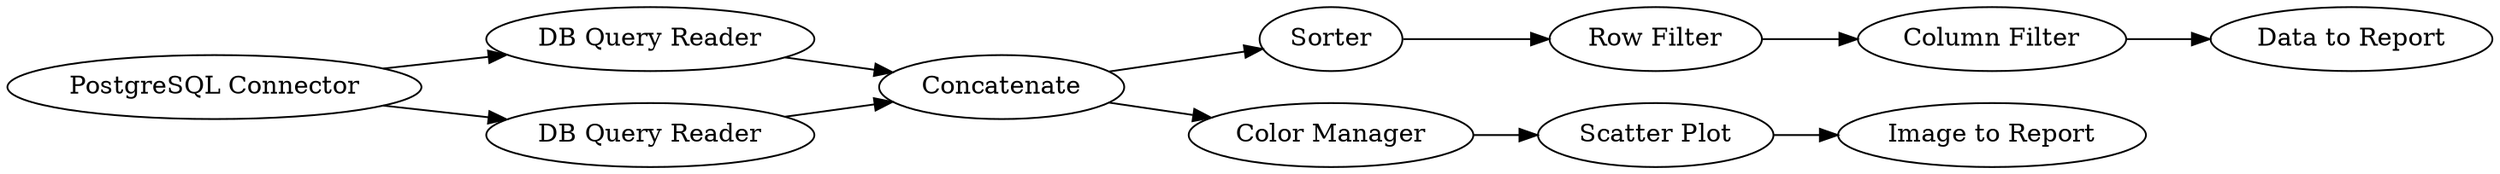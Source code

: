digraph {
	1 [label="PostgreSQL Connector"]
	2 [label="DB Query Reader"]
	3 [label="DB Query Reader"]
	4 [label=Concatenate]
	5 [label=Sorter]
	9 [label="Row Filter"]
	10 [label="Data to Report"]
	11 [label="Column Filter"]
	14 [label="Scatter Plot"]
	16 [label="Color Manager"]
	17 [label="Image to Report"]
	1 -> 3
	1 -> 2
	2 -> 4
	3 -> 4
	4 -> 5
	4 -> 16
	5 -> 9
	9 -> 11
	11 -> 10
	14 -> 17
	16 -> 14
	rankdir=LR
}
